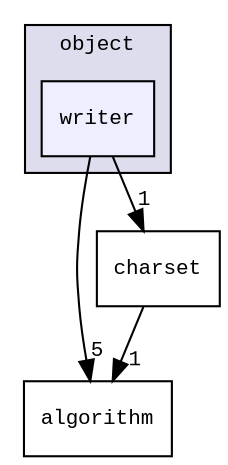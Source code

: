digraph "src/tbox/object/writer" {
  compound=true
  node [ fontsize="10", fontname="CourierNew"];
  edge [ labelfontsize="10", labelfontname="CourierNew"];
  subgraph clusterdir_627e7a8c888f9563a49206945c786761 {
    graph [ bgcolor="#ddddee", pencolor="black", label="object" fontname="CourierNew", fontsize="10", URL="dir_627e7a8c888f9563a49206945c786761.html"]
  dir_1b440273375f6bf195a950c387d6f438 [shape=box, label="writer", style="filled", fillcolor="#eeeeff", pencolor="black", URL="dir_1b440273375f6bf195a950c387d6f438.html"];
  }
  dir_ac11f784b81667e62f917778dae2d743 [shape=box label="algorithm" URL="dir_ac11f784b81667e62f917778dae2d743.html"];
  dir_5ac60ffd987a807928934811b2e67510 [shape=box label="charset" URL="dir_5ac60ffd987a807928934811b2e67510.html"];
  dir_1b440273375f6bf195a950c387d6f438->dir_ac11f784b81667e62f917778dae2d743 [headlabel="5", labeldistance=1.5 headhref="dir_000034_000002.html"];
  dir_1b440273375f6bf195a950c387d6f438->dir_5ac60ffd987a807928934811b2e67510 [headlabel="1", labeldistance=1.5 headhref="dir_000034_000005.html"];
  dir_5ac60ffd987a807928934811b2e67510->dir_ac11f784b81667e62f917778dae2d743 [headlabel="1", labeldistance=1.5 headhref="dir_000005_000002.html"];
}
